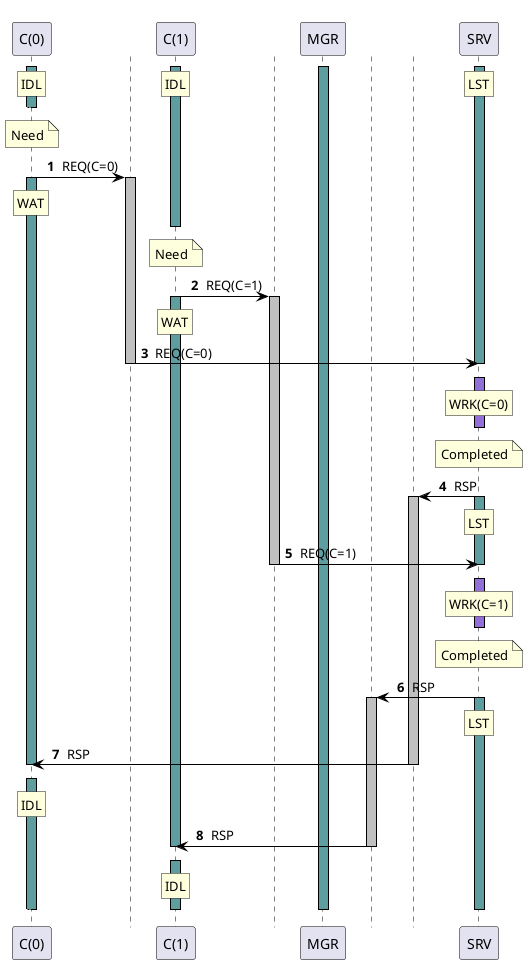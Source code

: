 @startuml
autonumber " <b>#</b> "
skinparam shadowing false
skinparam sequence {
ArrowColor Black
ActorBorderColor Black
LifeLineBorderColor Black
LifeLineBackgroundColor Black
ParticipantBorderColor Black
}
skinparam ControlBorderColor White
skinparam ControlBackgroundColor White
participant "C(0)" as A0 order 10100
activate A0 #CadetBlue
participant "C(1)" as A1 order 10200
activate A1 #CadetBlue
participant "MGR" as A2 order 10300
activate A2 #CadetBlue
participant "SRV" as A3 order 10400
activate A3 #CadetBlue
rnote over A0 : IDL
/ rnote over A1 : IDL
/ rnote over A3 : LST
autonumber stop
[<[#White]-- A0
autonumber resume
deactivate A0
note over A0 : Need
control " " as T0 order 10101
A0 -> T0 : REQ(C=0)
activate T0 #Silver
activate A0 #CadetBlue
rnote over A0 : WAT
autonumber stop
[<[#White]-- A0
autonumber resume
deactivate A1
note over A1 : Need
control " " as T1 order 10201
A1 -> T1 : REQ(C=1)
activate T1 #Silver
activate A1 #CadetBlue
rnote over A1 : WAT
T0 -> A3 : REQ(C=0)
deactivate T0
deactivate A3
autonumber stop
[<[#White]-- A0
autonumber resume
activate A3 #MediumPurple
rnote over A3 : WRK(C=0)
autonumber stop
[<[#White]-- A0
autonumber resume
deactivate A3
note over A3 : Completed
control " " as T2 order 10399
A3 -> T2 : RSP
activate T2 #Silver
activate A3 #CadetBlue
rnote over A3 : LST
T1 -> A3 : REQ(C=1)
deactivate T1
deactivate A3
autonumber stop
[<[#White]-- A0
autonumber resume
activate A3 #MediumPurple
rnote over A3 : WRK(C=1)
autonumber stop
[<[#White]-- A0
autonumber resume
deactivate A3
note over A3 : Completed
control " " as T3 order 10398
A3 -> T3 : RSP
activate T3 #Silver
activate A3 #CadetBlue
rnote over A3 : LST
T2 -> A0 : RSP
deactivate T2
deactivate A0
autonumber stop
[<[#White]-- A0
autonumber resume
activate A0 #CadetBlue
rnote over A0 : IDL
T3 -> A1 : RSP
deactivate T3
deactivate A1
autonumber stop
[<[#White]-- A0
autonumber resume
activate A1 #CadetBlue
rnote over A1 : IDL
autonumber stop
[<[#White]-- A0
autonumber resume
deactivate A0
deactivate A1
deactivate A2
deactivate A3
@enduml
